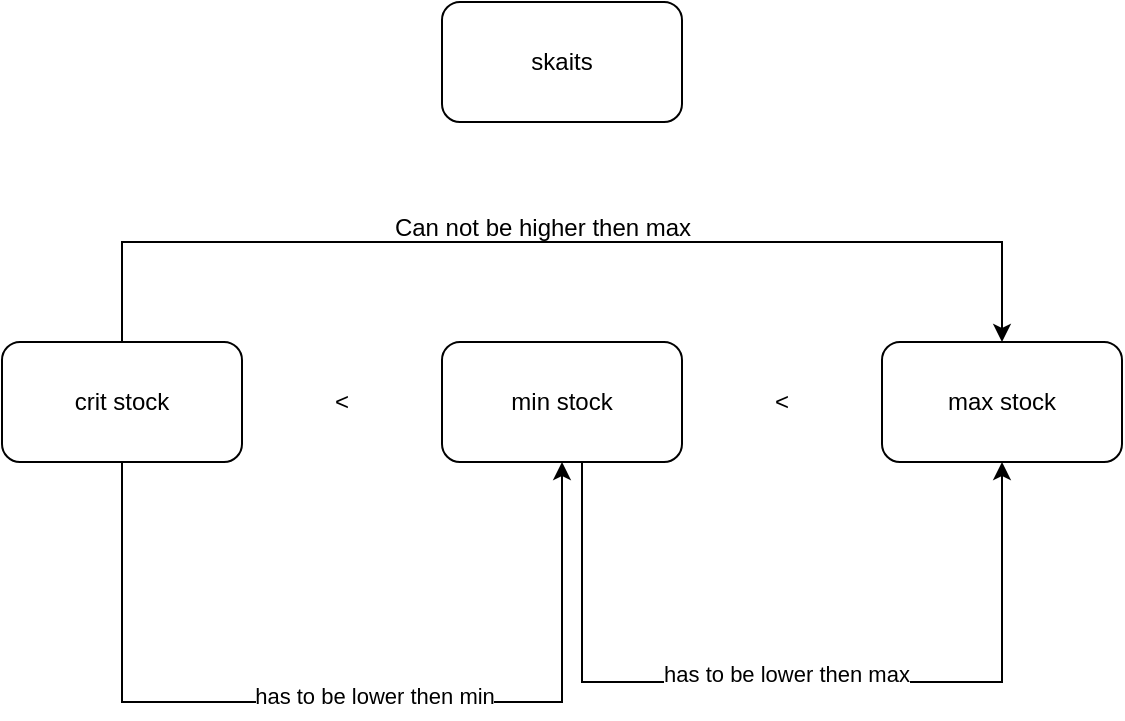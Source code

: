 <mxfile version="23.1.7" type="github">
  <diagram name="Lapa-1" id="9bkyXzzFALf3cbWQjwMq">
    <mxGraphModel dx="2022" dy="650" grid="1" gridSize="10" guides="1" tooltips="1" connect="1" arrows="1" fold="1" page="1" pageScale="1" pageWidth="827" pageHeight="1169" math="0" shadow="0">
      <root>
        <mxCell id="0" />
        <mxCell id="1" parent="0" />
        <mxCell id="Wcihuddk6AFVdwSilhF5-19" style="edgeStyle=orthogonalEdgeStyle;rounded=0;orthogonalLoop=1;jettySize=auto;html=1;entryX=0.5;entryY=0;entryDx=0;entryDy=0;" edge="1" parent="1" source="Wcihuddk6AFVdwSilhF5-12" target="Wcihuddk6AFVdwSilhF5-14">
          <mxGeometry relative="1" as="geometry">
            <Array as="points">
              <mxPoint x="-350" y="220" />
              <mxPoint x="90" y="220" />
            </Array>
          </mxGeometry>
        </mxCell>
        <mxCell id="Wcihuddk6AFVdwSilhF5-24" style="edgeStyle=orthogonalEdgeStyle;rounded=0;orthogonalLoop=1;jettySize=auto;html=1;entryX=0.5;entryY=1;entryDx=0;entryDy=0;" edge="1" parent="1" source="Wcihuddk6AFVdwSilhF5-12" target="Wcihuddk6AFVdwSilhF5-13">
          <mxGeometry relative="1" as="geometry">
            <mxPoint x="-180.0" y="470" as="targetPoint" />
            <Array as="points">
              <mxPoint x="-350" y="450" />
              <mxPoint x="-130" y="450" />
            </Array>
          </mxGeometry>
        </mxCell>
        <mxCell id="Wcihuddk6AFVdwSilhF5-25" value="has to be lower then min" style="edgeLabel;html=1;align=center;verticalAlign=middle;resizable=0;points=[];" vertex="1" connectable="0" parent="Wcihuddk6AFVdwSilhF5-24">
          <mxGeometry x="0.067" y="3" relative="1" as="geometry">
            <mxPoint as="offset" />
          </mxGeometry>
        </mxCell>
        <mxCell id="Wcihuddk6AFVdwSilhF5-12" value="crit stock" style="rounded=1;whiteSpace=wrap;html=1;" vertex="1" parent="1">
          <mxGeometry x="-410" y="270" width="120" height="60" as="geometry" />
        </mxCell>
        <mxCell id="Wcihuddk6AFVdwSilhF5-26" style="edgeStyle=orthogonalEdgeStyle;rounded=0;orthogonalLoop=1;jettySize=auto;html=1;entryX=0.5;entryY=1;entryDx=0;entryDy=0;entryPerimeter=0;" edge="1" parent="1" source="Wcihuddk6AFVdwSilhF5-13" target="Wcihuddk6AFVdwSilhF5-14">
          <mxGeometry relative="1" as="geometry">
            <mxPoint x="90" y="340" as="targetPoint" />
            <Array as="points">
              <mxPoint x="-120" y="440" />
              <mxPoint x="90" y="440" />
            </Array>
          </mxGeometry>
        </mxCell>
        <mxCell id="Wcihuddk6AFVdwSilhF5-27" value="has to be lower then max" style="edgeLabel;html=1;align=center;verticalAlign=middle;resizable=0;points=[];" vertex="1" connectable="0" parent="Wcihuddk6AFVdwSilhF5-26">
          <mxGeometry x="-0.017" y="4" relative="1" as="geometry">
            <mxPoint as="offset" />
          </mxGeometry>
        </mxCell>
        <mxCell id="Wcihuddk6AFVdwSilhF5-13" value="min stock" style="rounded=1;whiteSpace=wrap;html=1;" vertex="1" parent="1">
          <mxGeometry x="-190" y="270" width="120" height="60" as="geometry" />
        </mxCell>
        <mxCell id="Wcihuddk6AFVdwSilhF5-14" value="max stock" style="rounded=1;whiteSpace=wrap;html=1;" vertex="1" parent="1">
          <mxGeometry x="30" y="270" width="120" height="60" as="geometry" />
        </mxCell>
        <mxCell id="Wcihuddk6AFVdwSilhF5-15" value="&amp;lt;" style="text;html=1;align=center;verticalAlign=middle;whiteSpace=wrap;rounded=0;" vertex="1" parent="1">
          <mxGeometry x="-270" y="285" width="60" height="30" as="geometry" />
        </mxCell>
        <mxCell id="Wcihuddk6AFVdwSilhF5-16" value="&amp;lt;" style="text;html=1;align=center;verticalAlign=middle;whiteSpace=wrap;rounded=0;" vertex="1" parent="1">
          <mxGeometry x="-50" y="285" width="60" height="30" as="geometry" />
        </mxCell>
        <mxCell id="Wcihuddk6AFVdwSilhF5-17" value="skaits" style="rounded=1;whiteSpace=wrap;html=1;" vertex="1" parent="1">
          <mxGeometry x="-190" y="100" width="120" height="60" as="geometry" />
        </mxCell>
        <mxCell id="Wcihuddk6AFVdwSilhF5-21" value="Can not be higher then max" style="text;html=1;align=center;verticalAlign=middle;resizable=0;points=[];autosize=1;strokeColor=none;fillColor=none;" vertex="1" parent="1">
          <mxGeometry x="-225" y="198" width="170" height="30" as="geometry" />
        </mxCell>
      </root>
    </mxGraphModel>
  </diagram>
</mxfile>
